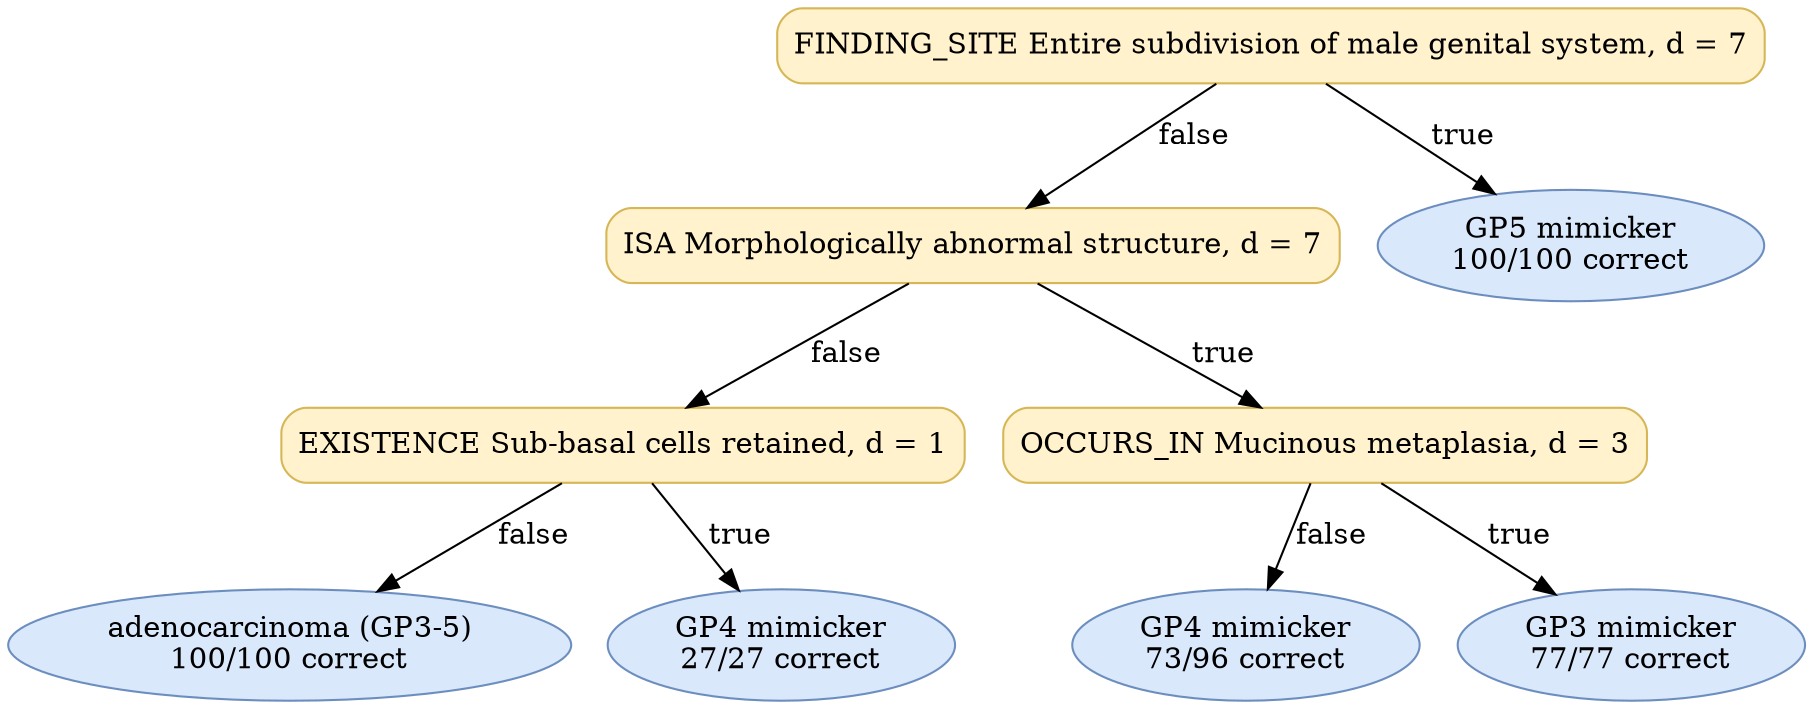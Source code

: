 digraph "DT" {
fontname="Times-Roman";
label="";
node [fontname="Times-Roman"];
Node1 [color="#D6B656", fillcolor="#FFF2CC", label="FINDING_SITE Entire subdivision of male genital system, d = 7", shape="box", style="rounded,filled"];
Node2 [color="#D6B656", fillcolor="#FFF2CC", label="ISA Morphologically abnormal structure, d = 7", shape="box", style="rounded,filled"];
Node3 [color="#D6B656", fillcolor="#FFF2CC", label="EXISTENCE Sub-basal cells retained, d = 1", shape="box", style="rounded,filled"];
Node4 [color="#6C8EBF", fillcolor="#DAE8FC", label=<adenocarcinoma (GP3-5)<br/>100/100 correct>, shape="ellipse", style="rounded,filled"];
Node5 [color="#6C8EBF", fillcolor="#DAE8FC", label=<GP4 mimicker<br/>27/27 correct>, shape="ellipse", style="rounded,filled"];
Node6 [color="#D6B656", fillcolor="#FFF2CC", label="OCCURS_IN Mucinous metaplasia, d = 3", shape="box", style="rounded,filled"];
Node7 [color="#6C8EBF", fillcolor="#DAE8FC", label=<GP4 mimicker<br/>73/96 correct>, shape="ellipse", style="rounded,filled"];
Node8 [color="#6C8EBF", fillcolor="#DAE8FC", label=<GP3 mimicker<br/>77/77 correct>, shape="ellipse", style="rounded,filled"];
Node9 [color="#6C8EBF", fillcolor="#DAE8FC", label=<GP5 mimicker<br/>100/100 correct>, shape="ellipse", style="rounded,filled"];
Node1 -> Node2  [key=0, label="false"];
Node1 -> Node9  [key=0, label="true"];
Node2 -> Node3  [key=0, label="false"];
Node2 -> Node6  [key=0, label="true"];
Node3 -> Node4  [key=0, label="false"];
Node3 -> Node5  [key=0, label="true"];
Node6 -> Node7  [key=0, label="false"];
Node6 -> Node8  [key=0, label="true"];
}
